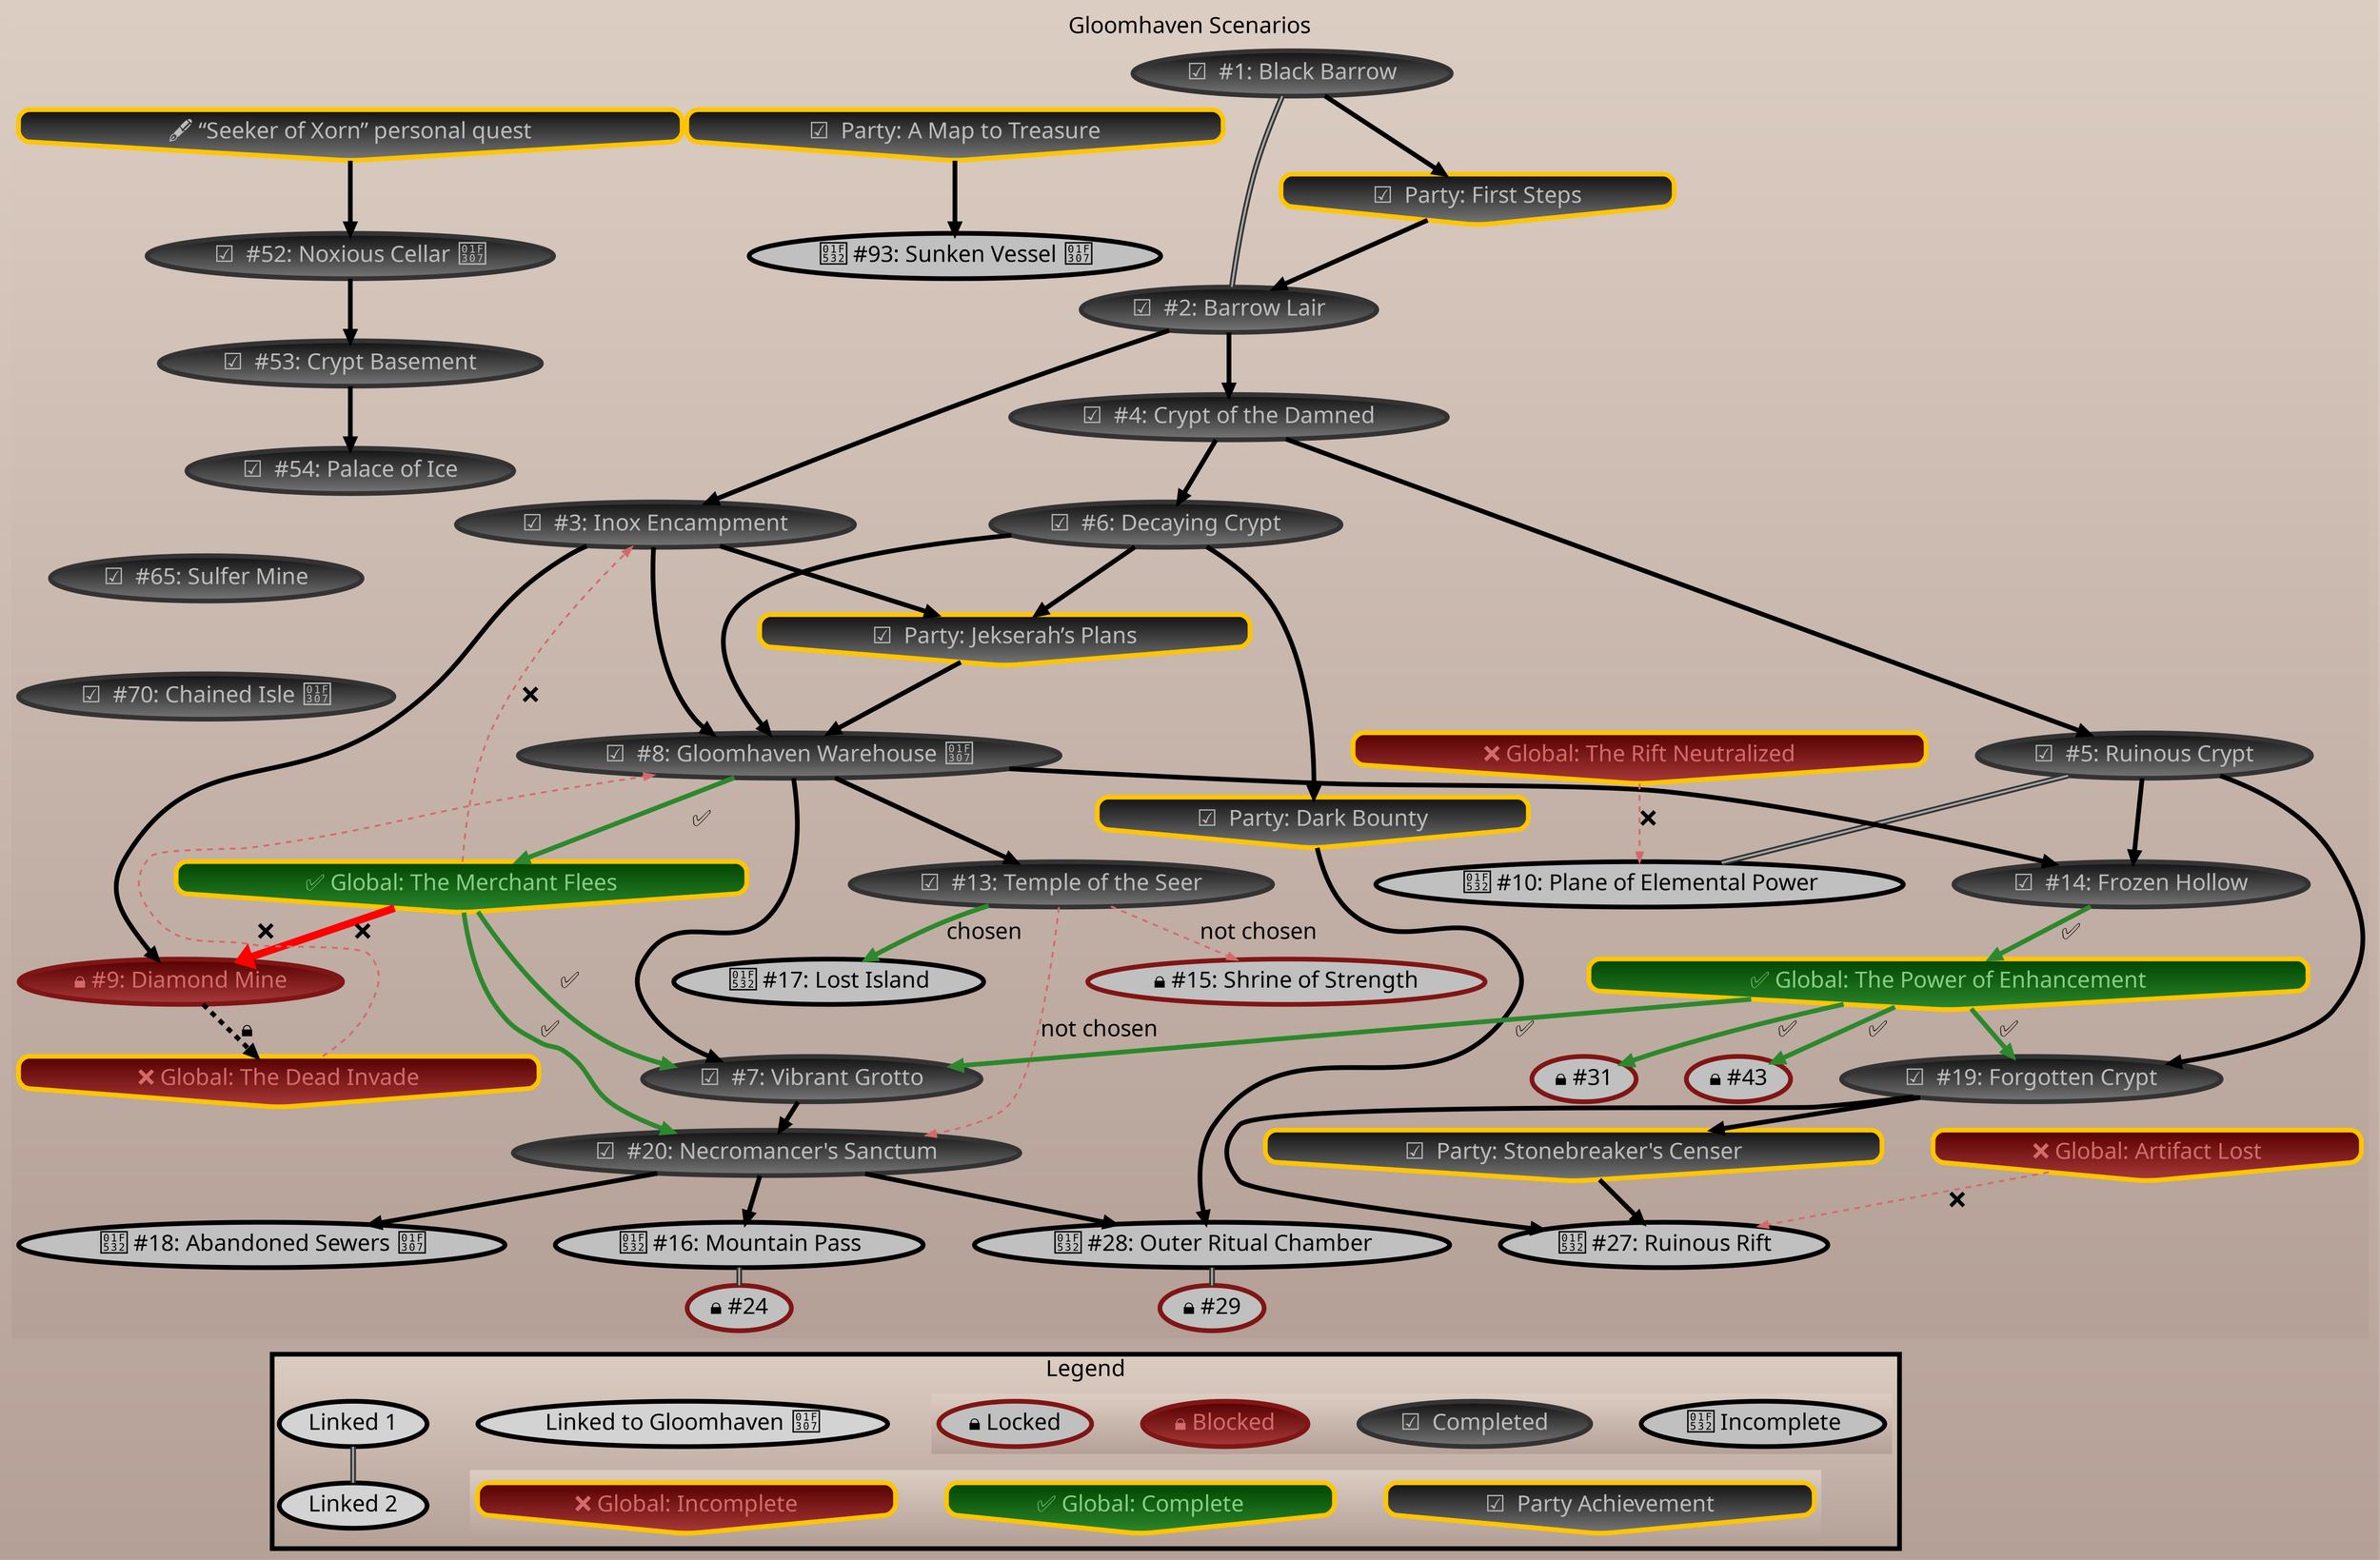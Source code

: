 digraph
{
	// Set up the Gloomhaven font Pirata One (Needs PirataOne-Gloomhaven.ttf installed from the Creator Pack)
	graph [fontname = "Pirata One", fontsize = 24, penwidth = 5, bgcolor="#DCCDC3:#B4A096" gradientangle="270"];
	node  [fontname = "Pirata One", fontsize = 24, penwidth = 5, style="rounded,filled" gradientangle="270"];
	edge  [fontname = "Pirata One", fontsize = 24, penwidth = 5];

	nodesep = 0.75;
	ranksep = 0.25;

	subgraph cluster_main
	{
		label = "Gloomhaven Scenarios";
		pencolor = transparent;

		// Scenario nodes
		{
			node [fillcolor="#111111:#777777" color="#333333" fontcolor="#BBBBBB"];
			 1 [label = "☑️  #1: Black Barrow"];
			 2 [label = "☑️  #2: Barrow Lair"];
			 3 [label = "☑️  #3: Inox Encampment"];
			 4 [label = "☑️  #4: Crypt of the Damned"];
			 5 [label = "☑️  #5: Ruinous Crypt"];
			 6 [label = "☑️  #6: Decaying Crypt"];
			 7 [label = "☑️  #7: Vibrant Grotto"];
			 8 [label = "☑️  #8: Gloomhaven Warehouse 🌇"];
			13 [label = "☑️  #13: Temple of the Seer"];
			14 [label = "☑️  #14: Frozen Hollow"];
			19 [label = "☑️  #19: Forgotten Crypt"];
			20 [label = "☑️  #20: Necromancer's Sanctum"];
			52 [label = "☑️  #52: Noxious Cellar 🌇"];
			53 [label = "☑️  #53: Crypt Basement"];
			54 [label = "☑️  #54: Palace of Ice"];
			65 [label = "☑️  #65: Sulfer Mine"];
			70 [label = "☑️  #70: Chained Isle 🌇"];
		}

		{
			node [fillcolor="gray"];
			10 [label = "🔲 #10: Plane of Elemental Power"];
			16 [label = "🔲 #16: Mountain Pass"];
			17 [label = "🔲 #17: Lost Island"];
			18 [label = "🔲 #18: Abandoned Sewers 🌇"];
			27 [label = "🔲 #27: Ruinous Rift"];
			28 [label = "🔲 #28: Outer Ritual Chamber"];
			93 [label = "🔲 #93: Sunken Vessel 🌇"];
		}

		{
			node [fillcolor="#550000:#AA3939" color="#801515" fontcolor="#D46A6A"];
			9 [label = "🔒 #9: Diamond Mine"];
		}

		{
			node [fillcolor="gray" color="#801515"];
			15 [label = "🔒 #15: Shrine of Strength"];
			24 [label = "🔒 #24"];
			29 [label = "🔒 #29"];
			31 [label = "🔒 #31"];
			43 [label = "🔒 #43"];
		}

		{
			// Achievement Nodes
			// Gold border
			node [shape = invhouse, color="#FFC500"];

			{
				node [fillcolor="#111111:#777777" fontcolor="#BBBBBB"];
				// Party achievement nodes
				party_first_steps           [label = "☑️  Party: First Steps"];
				party_jekserahs_plans       [label = "☑️  Party: Jekserah’s Plans"];
				party_dark_bounty           [label = "☑️  Party: Dark Bounty"];
				party_stonebreakers_censer  [label = "☑️  Party: Stonebreaker's Censer"];
				party_map_to_treasure       [label = "☑️  Party: A Map to Treasure"];
			}

			// Global achievement nodes
			{
				node [fillcolor="#004400:#2D882D" fontcolor="#88CC88"];
				global_merchant_flees       [label = "✅ Global: The Merchant Flees"];
				global_power_of_enhancement [label = "✅ Global: The Power of Enhancement"];
			}
			{
				node [fillcolor="#550000:#AA3939" fontcolor="#D46A6A"];
				global_dead_inside          [label = "❌ Global: The Dead Invade"];
				global_rift_neutralized     [label = "❌ Global: The Rift Neutralized"];
				global_artifact_lost        [label = "❌ Global: Artifact Lost"];
			}

			{
				node [fillcolor="#111111:#777777" fontcolor="#BBBBBB"];
				quest_seeker_of_xorn        [label = "🖋️ “Seeker of Xorn” personal quest"];
			}
		}

		{rank = source 1}
		// {rank = max 54 65 70 93}

		// Scenario unlocks
		                                1 -> {/* 2, */ party_first_steps};
		party_first_steps           ->  2 -> {3, 4};
		                                3 -> {8, 9, party_jekserahs_plans};
		                                4 -> {5, 6};
		                                5 -> {/* 10, */ 14, 19};
		                                6 -> {8, party_jekserahs_plans, party_dark_bounty};
		                                7 -> {20};
		party_jekserahs_plans       ->  8 -> {7, 13, 14};
		                               19 -> {27, party_stonebreakers_censer};
		                               20 -> {16, 18, 28};
		party_stonebreakers_censer  -> 27
		party_dark_bounty           -> 28
		quest_seeker_of_xorn        -> 52 -> {53}
		                               53 -> {54}
		party_map_to_treasure       -> 93

		subgraph OptionsChosen
		{
			edge [color = "#2D882D"   label = "chosen"];

		                               13 -> {17};
		}

		subgraph OptionsNotChosen
		{
			edge [color = "#D46A6A"   label = "not chosen" style = dashed, penwidth = 2];

		                               13 -> {15, 20};
		}

		// Global achievement requirements
		subgraph GlobalAchievements
		{
			// Incomplete at the time
			subgraph IncompleteGlobalAchievements
			{
				edge [color = "#D46A6A"   label = "❌" style = dashed, penwidth = 2];

				global_merchant_flees       ->  3;
				global_dead_inside          ->  8;
				global_rift_neutralized     -> 10;
				global_artifact_lost        -> 27;
			}

			subgraph BlockedGlobalAchievementUnlocks
			{
				edge [color = "red"   label = "❌", penwidth = 8];

				global_merchant_flees       ->  9;
			}

			subgraph BlockedGlobalAchievementRequirements
			{
				edge [label = "🔒" style = dashed];

				9                           -> global_dead_inside;
			}

			subgraph CompleteGlobalAchievements
			{
				edge [color = "#2D882D" label = "✅"];

				 8 -> global_merchant_flees       -> {7, 20};
				14 -> global_power_of_enhancement -> {7, 19, 31, 43};
			}
		}

		// Scenario links (physical connections)
		subgraph ScenarioLinks
		{
			edge [dir = none, color = "gray20:gray66:gray20", penwidth = 2];

			1 ->  2;
			5 -> 10;
			16 -> 24;
			28 -> 29;
		}
	}

	subgraph cluster_legend
	{
		label = "Legend";
		pencolor = black;

		linked     [label = "Linked to Gloomhaven 🌇"];

		subgraph cluster_basic
		{
			pencolor = transparent;
			label = "";
			incomplete [fillcolor="gray" label = "🔲 Incomplete"];
			completed  [fillcolor="#111111:#777777" color="#333333" fontcolor="#BBBBBB" label = "☑️  Completed"];
			blocked    [fillcolor="#550000:#AA3939" color="#801515" fontcolor="#D46A6A" label = "🔒 Blocked"];
			locked     [fillcolor="gray" color="#801515" label = "🔒 Locked"];
		}

		subgraph cluster_achievement
		{
			pencolor = transparent;
			label = "";
			node [shape = invhouse, color="#FFC500"];
			party_achievement [label = "☑️  Party Achievement", fillcolor="#111111:#777777" fontcolor="#BBBBBB"];
			global_complete   [label = "✅ Global: Complete" fillcolor="#004400:#2D882D" fontcolor="#88CC88"];
			global_incomplete [label = "❌ Global: Incomplete" fillcolor="#550000:#AA3939" fontcolor="#D46A6A"];
		}

		completed -> party_achievement [style = invis];

		linked1     [label = "Linked 1"];
		linked2     [label = "Linked 2"];
		linked1 -> linked2 [dir = none, color = "gray20:gray66:gray20", penwidth = 2];
	}

	{24, 29} -> completed [style = invis, weight = 0.1];
}

